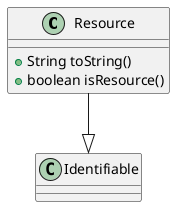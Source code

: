 !include /Users/Sam/Git/fabric-composer/site/node_modules/composer-common/lib/model/identifiable.uml
@startuml
class Resource{
   + String toString()
   + boolean isResource()
}
Resource --|> Identifiable
@enduml
